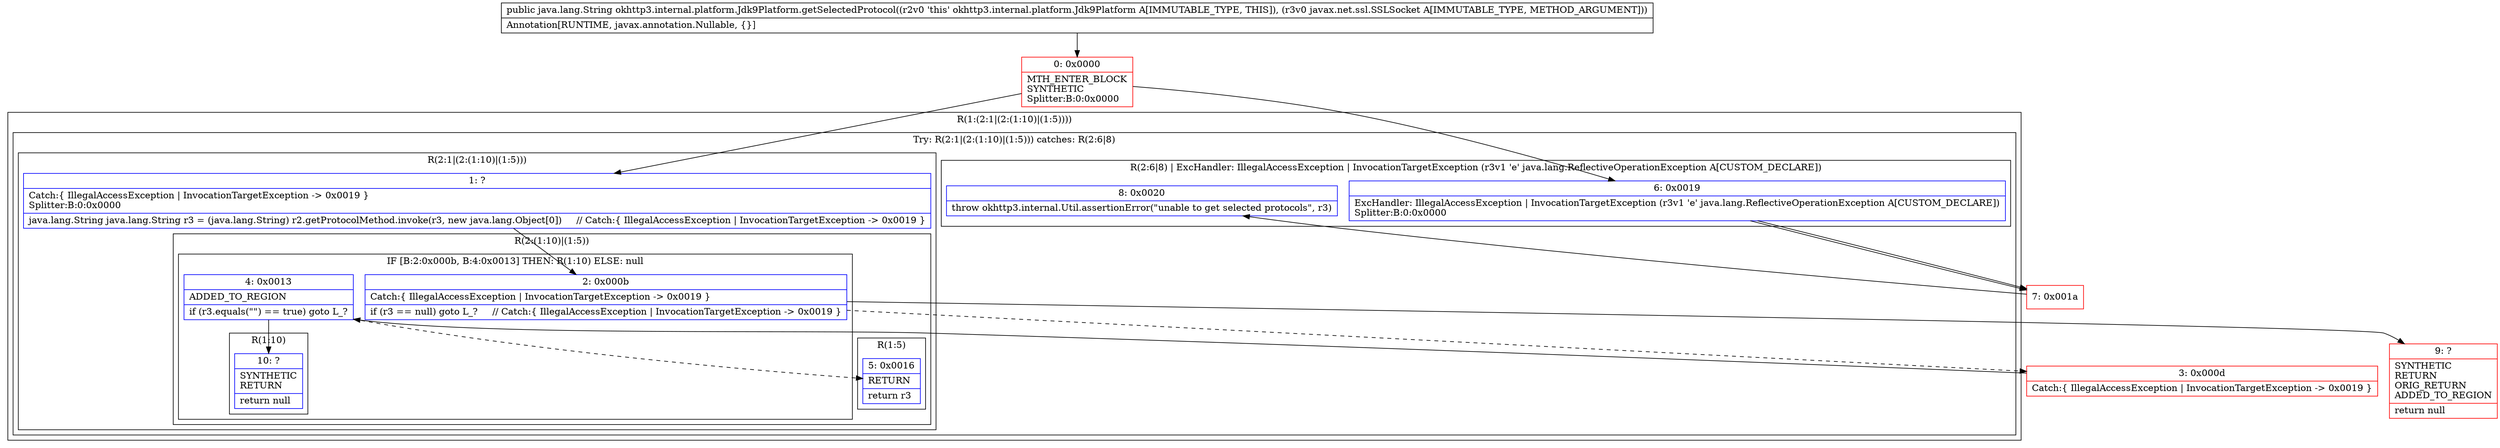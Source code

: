 digraph "CFG forokhttp3.internal.platform.Jdk9Platform.getSelectedProtocol(Ljavax\/net\/ssl\/SSLSocket;)Ljava\/lang\/String;" {
subgraph cluster_Region_1873195962 {
label = "R(1:(2:1|(2:(1:10)|(1:5))))";
node [shape=record,color=blue];
subgraph cluster_TryCatchRegion_945605109 {
label = "Try: R(2:1|(2:(1:10)|(1:5))) catches: R(2:6|8)";
node [shape=record,color=blue];
subgraph cluster_Region_483546118 {
label = "R(2:1|(2:(1:10)|(1:5)))";
node [shape=record,color=blue];
Node_1 [shape=record,label="{1\:\ ?|Catch:\{ IllegalAccessException \| InvocationTargetException \-\> 0x0019 \}\lSplitter:B:0:0x0000\l|java.lang.String java.lang.String r3 = (java.lang.String) r2.getProtocolMethod.invoke(r3, new java.lang.Object[0])     \/\/ Catch:\{ IllegalAccessException \| InvocationTargetException \-\> 0x0019 \}\l}"];
subgraph cluster_Region_282108124 {
label = "R(2:(1:10)|(1:5))";
node [shape=record,color=blue];
subgraph cluster_IfRegion_1357393441 {
label = "IF [B:2:0x000b, B:4:0x0013] THEN: R(1:10) ELSE: null";
node [shape=record,color=blue];
Node_2 [shape=record,label="{2\:\ 0x000b|Catch:\{ IllegalAccessException \| InvocationTargetException \-\> 0x0019 \}\l|if (r3 == null) goto L_?     \/\/ Catch:\{ IllegalAccessException \| InvocationTargetException \-\> 0x0019 \}\l}"];
Node_4 [shape=record,label="{4\:\ 0x0013|ADDED_TO_REGION\l|if (r3.equals(\"\") == true) goto L_?\l}"];
subgraph cluster_Region_1390185167 {
label = "R(1:10)";
node [shape=record,color=blue];
Node_10 [shape=record,label="{10\:\ ?|SYNTHETIC\lRETURN\l|return null\l}"];
}
}
subgraph cluster_Region_201097140 {
label = "R(1:5)";
node [shape=record,color=blue];
Node_5 [shape=record,label="{5\:\ 0x0016|RETURN\l|return r3\l}"];
}
}
}
subgraph cluster_Region_146659405 {
label = "R(2:6|8) | ExcHandler: IllegalAccessException \| InvocationTargetException (r3v1 'e' java.lang.ReflectiveOperationException A[CUSTOM_DECLARE])\l";
node [shape=record,color=blue];
Node_6 [shape=record,label="{6\:\ 0x0019|ExcHandler: IllegalAccessException \| InvocationTargetException (r3v1 'e' java.lang.ReflectiveOperationException A[CUSTOM_DECLARE])\lSplitter:B:0:0x0000\l}"];
Node_8 [shape=record,label="{8\:\ 0x0020|throw okhttp3.internal.Util.assertionError(\"unable to get selected protocols\", r3)\l}"];
}
}
}
subgraph cluster_Region_146659405 {
label = "R(2:6|8) | ExcHandler: IllegalAccessException \| InvocationTargetException (r3v1 'e' java.lang.ReflectiveOperationException A[CUSTOM_DECLARE])\l";
node [shape=record,color=blue];
Node_6 [shape=record,label="{6\:\ 0x0019|ExcHandler: IllegalAccessException \| InvocationTargetException (r3v1 'e' java.lang.ReflectiveOperationException A[CUSTOM_DECLARE])\lSplitter:B:0:0x0000\l}"];
Node_8 [shape=record,label="{8\:\ 0x0020|throw okhttp3.internal.Util.assertionError(\"unable to get selected protocols\", r3)\l}"];
}
Node_0 [shape=record,color=red,label="{0\:\ 0x0000|MTH_ENTER_BLOCK\lSYNTHETIC\lSplitter:B:0:0x0000\l}"];
Node_3 [shape=record,color=red,label="{3\:\ 0x000d|Catch:\{ IllegalAccessException \| InvocationTargetException \-\> 0x0019 \}\l}"];
Node_7 [shape=record,color=red,label="{7\:\ 0x001a}"];
Node_9 [shape=record,color=red,label="{9\:\ ?|SYNTHETIC\lRETURN\lORIG_RETURN\lADDED_TO_REGION\l|return null\l}"];
MethodNode[shape=record,label="{public java.lang.String okhttp3.internal.platform.Jdk9Platform.getSelectedProtocol((r2v0 'this' okhttp3.internal.platform.Jdk9Platform A[IMMUTABLE_TYPE, THIS]), (r3v0 javax.net.ssl.SSLSocket A[IMMUTABLE_TYPE, METHOD_ARGUMENT]))  | Annotation[RUNTIME, javax.annotation.Nullable, \{\}]\l}"];
MethodNode -> Node_0;
Node_1 -> Node_2;
Node_2 -> Node_3[style=dashed];
Node_2 -> Node_9;
Node_4 -> Node_5[style=dashed];
Node_4 -> Node_10;
Node_6 -> Node_7;
Node_6 -> Node_7;
Node_0 -> Node_1;
Node_0 -> Node_6;
Node_3 -> Node_4;
Node_7 -> Node_8;
}

